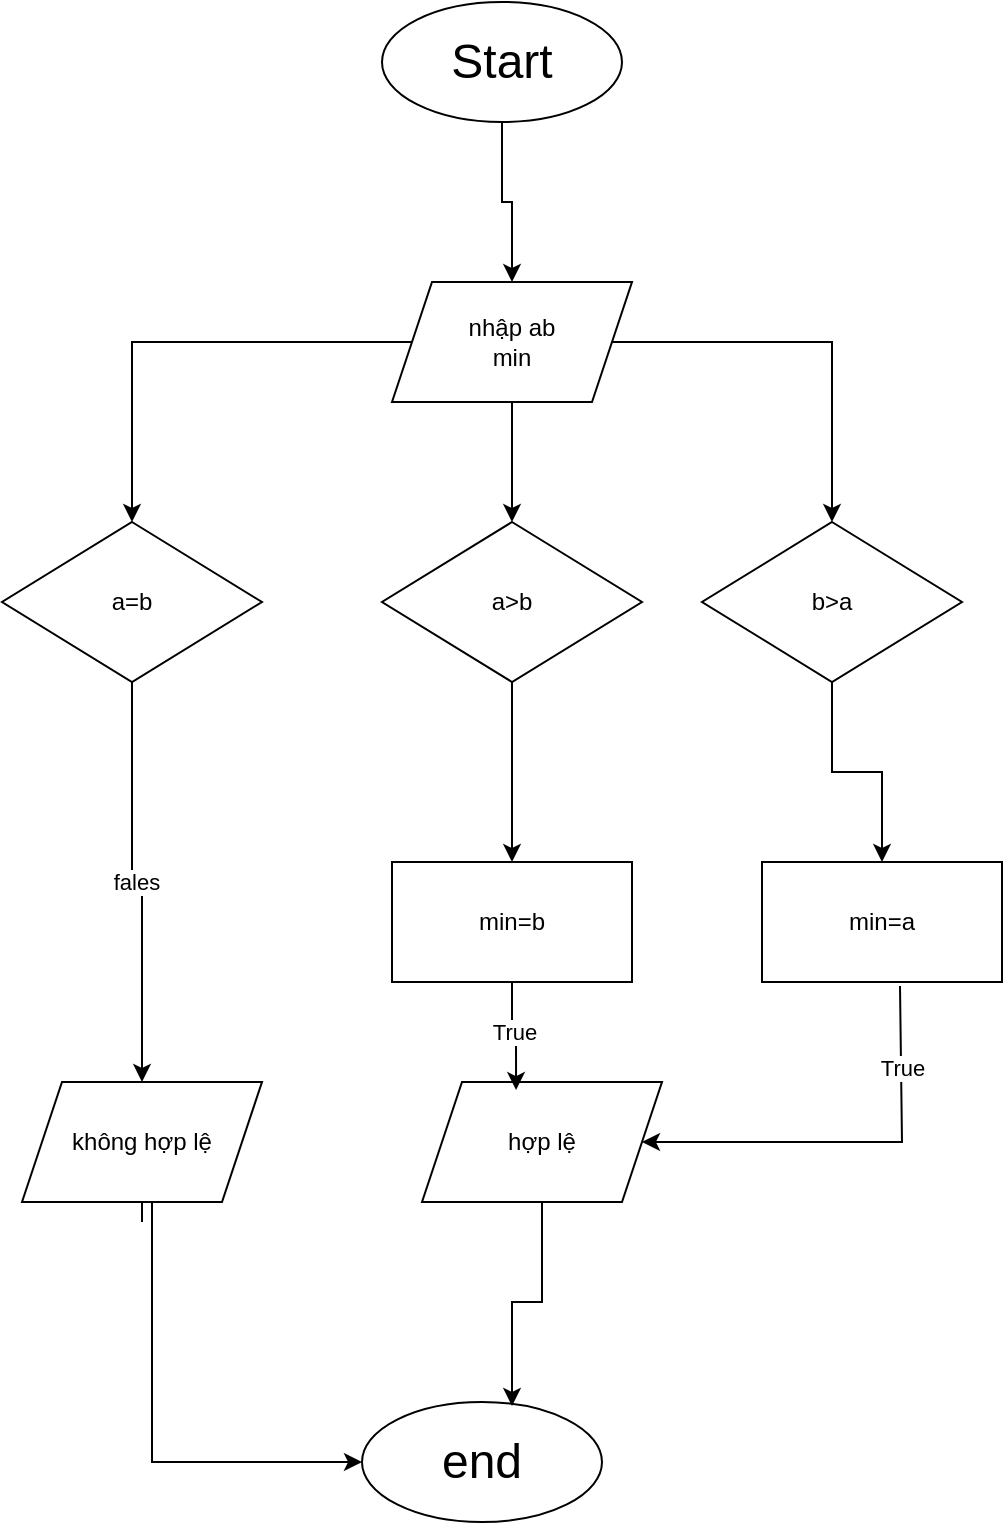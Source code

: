 <mxfile version="24.7.17">
  <diagram name="Trang-1" id="bMiknARZJnXVaoL8tnX3">
    <mxGraphModel dx="1434" dy="836" grid="1" gridSize="10" guides="1" tooltips="1" connect="1" arrows="1" fold="1" page="1" pageScale="1" pageWidth="827" pageHeight="1169" math="0" shadow="0">
      <root>
        <mxCell id="0" />
        <mxCell id="1" parent="0" />
        <mxCell id="c5IgZS8KUTy0unRA6LIm-13" style="edgeStyle=orthogonalEdgeStyle;rounded=0;orthogonalLoop=1;jettySize=auto;html=1;exitX=0.5;exitY=1;exitDx=0;exitDy=0;entryX=0.5;entryY=0;entryDx=0;entryDy=0;" parent="1" source="gOC3_Gfe7DvDGcyzSAZS-1" target="c5IgZS8KUTy0unRA6LIm-6" edge="1">
          <mxGeometry relative="1" as="geometry" />
        </mxCell>
        <object label="Start" start="" id="gOC3_Gfe7DvDGcyzSAZS-1">
          <mxCell style="ellipse;whiteSpace=wrap;html=1;fontSize=24;" parent="1" vertex="1">
            <mxGeometry x="320" y="40" width="120" height="60" as="geometry" />
          </mxCell>
        </object>
        <object label="end" start="" id="c5IgZS8KUTy0unRA6LIm-1">
          <mxCell style="ellipse;whiteSpace=wrap;html=1;fontSize=24;" parent="1" vertex="1">
            <mxGeometry x="310" y="740" width="120" height="60" as="geometry" />
          </mxCell>
        </object>
        <mxCell id="c5IgZS8KUTy0unRA6LIm-28" style="edgeStyle=orthogonalEdgeStyle;rounded=0;orthogonalLoop=1;jettySize=auto;html=1;exitX=0.5;exitY=1;exitDx=0;exitDy=0;entryX=0.5;entryY=0;entryDx=0;entryDy=0;" parent="1" source="c5IgZS8KUTy0unRA6LIm-3" target="c5IgZS8KUTy0unRA6LIm-10" edge="1">
          <mxGeometry relative="1" as="geometry" />
        </mxCell>
        <mxCell id="c5IgZS8KUTy0unRA6LIm-29" value="fales" style="edgeLabel;html=1;align=center;verticalAlign=middle;resizable=0;points=[];" parent="c5IgZS8KUTy0unRA6LIm-28" vertex="1" connectable="0">
          <mxGeometry x="-0.005" relative="1" as="geometry">
            <mxPoint as="offset" />
          </mxGeometry>
        </mxCell>
        <mxCell id="c5IgZS8KUTy0unRA6LIm-3" value="a=b" style="rhombus;whiteSpace=wrap;html=1;" parent="1" vertex="1">
          <mxGeometry x="130" y="300" width="130" height="80" as="geometry" />
        </mxCell>
        <mxCell id="c5IgZS8KUTy0unRA6LIm-17" style="edgeStyle=orthogonalEdgeStyle;rounded=0;orthogonalLoop=1;jettySize=auto;html=1;exitX=0.5;exitY=1;exitDx=0;exitDy=0;entryX=0.5;entryY=0;entryDx=0;entryDy=0;" parent="1" source="c5IgZS8KUTy0unRA6LIm-4" target="c5IgZS8KUTy0unRA6LIm-8" edge="1">
          <mxGeometry relative="1" as="geometry" />
        </mxCell>
        <mxCell id="c5IgZS8KUTy0unRA6LIm-4" value="a&amp;gt;b" style="rhombus;whiteSpace=wrap;html=1;" parent="1" vertex="1">
          <mxGeometry x="320" y="300" width="130" height="80" as="geometry" />
        </mxCell>
        <mxCell id="c5IgZS8KUTy0unRA6LIm-18" style="edgeStyle=orthogonalEdgeStyle;rounded=0;orthogonalLoop=1;jettySize=auto;html=1;exitX=0.5;exitY=1;exitDx=0;exitDy=0;" parent="1" source="c5IgZS8KUTy0unRA6LIm-5" target="c5IgZS8KUTy0unRA6LIm-9" edge="1">
          <mxGeometry relative="1" as="geometry" />
        </mxCell>
        <mxCell id="c5IgZS8KUTy0unRA6LIm-5" value="b&amp;gt;a" style="rhombus;whiteSpace=wrap;html=1;" parent="1" vertex="1">
          <mxGeometry x="480" y="300" width="130" height="80" as="geometry" />
        </mxCell>
        <mxCell id="c5IgZS8KUTy0unRA6LIm-14" style="edgeStyle=orthogonalEdgeStyle;rounded=0;orthogonalLoop=1;jettySize=auto;html=1;exitX=0.5;exitY=1;exitDx=0;exitDy=0;entryX=0.5;entryY=0;entryDx=0;entryDy=0;" parent="1" source="c5IgZS8KUTy0unRA6LIm-6" target="c5IgZS8KUTy0unRA6LIm-4" edge="1">
          <mxGeometry relative="1" as="geometry" />
        </mxCell>
        <mxCell id="c5IgZS8KUTy0unRA6LIm-15" style="edgeStyle=orthogonalEdgeStyle;rounded=0;orthogonalLoop=1;jettySize=auto;html=1;exitX=1;exitY=0.5;exitDx=0;exitDy=0;entryX=0.5;entryY=0;entryDx=0;entryDy=0;" parent="1" source="c5IgZS8KUTy0unRA6LIm-6" target="c5IgZS8KUTy0unRA6LIm-5" edge="1">
          <mxGeometry relative="1" as="geometry" />
        </mxCell>
        <mxCell id="c5IgZS8KUTy0unRA6LIm-16" style="edgeStyle=orthogonalEdgeStyle;rounded=0;orthogonalLoop=1;jettySize=auto;html=1;exitX=0;exitY=0.5;exitDx=0;exitDy=0;entryX=0.5;entryY=0;entryDx=0;entryDy=0;" parent="1" source="c5IgZS8KUTy0unRA6LIm-6" target="c5IgZS8KUTy0unRA6LIm-3" edge="1">
          <mxGeometry relative="1" as="geometry" />
        </mxCell>
        <mxCell id="c5IgZS8KUTy0unRA6LIm-6" value="nhập ab&lt;div&gt;min&lt;/div&gt;" style="shape=parallelogram;perimeter=parallelogramPerimeter;whiteSpace=wrap;html=1;fixedSize=1;" parent="1" vertex="1">
          <mxGeometry x="325" y="180" width="120" height="60" as="geometry" />
        </mxCell>
        <mxCell id="c5IgZS8KUTy0unRA6LIm-8" value="min=b" style="rounded=0;whiteSpace=wrap;html=1;" parent="1" vertex="1">
          <mxGeometry x="325" y="470" width="120" height="60" as="geometry" />
        </mxCell>
        <mxCell id="c5IgZS8KUTy0unRA6LIm-9" value="min=a" style="rounded=0;whiteSpace=wrap;html=1;" parent="1" vertex="1">
          <mxGeometry x="510" y="470" width="120" height="60" as="geometry" />
        </mxCell>
        <mxCell id="c5IgZS8KUTy0unRA6LIm-30" style="edgeStyle=orthogonalEdgeStyle;rounded=0;orthogonalLoop=1;jettySize=auto;html=1;entryX=0;entryY=0.5;entryDx=0;entryDy=0;" parent="1" target="c5IgZS8KUTy0unRA6LIm-1" edge="1">
          <mxGeometry relative="1" as="geometry">
            <mxPoint x="299.72" y="780" as="targetPoint" />
            <mxPoint x="200" y="650" as="sourcePoint" />
            <Array as="points">
              <mxPoint x="200" y="650" />
              <mxPoint x="200" y="640" />
              <mxPoint x="205" y="640" />
              <mxPoint x="205" y="770" />
            </Array>
          </mxGeometry>
        </mxCell>
        <mxCell id="c5IgZS8KUTy0unRA6LIm-10" value="không hợp lệ" style="shape=parallelogram;perimeter=parallelogramPerimeter;whiteSpace=wrap;html=1;fixedSize=1;" parent="1" vertex="1">
          <mxGeometry x="140" y="580" width="120" height="60" as="geometry" />
        </mxCell>
        <mxCell id="c5IgZS8KUTy0unRA6LIm-11" value="hợp lệ" style="shape=parallelogram;perimeter=parallelogramPerimeter;whiteSpace=wrap;html=1;fixedSize=1;" parent="1" vertex="1">
          <mxGeometry x="340" y="580" width="120" height="60" as="geometry" />
        </mxCell>
        <mxCell id="c5IgZS8KUTy0unRA6LIm-12" value="" style="endArrow=classic;html=1;rounded=0;exitX=0.575;exitY=1.033;exitDx=0;exitDy=0;exitPerimeter=0;entryX=1;entryY=0.5;entryDx=0;entryDy=0;" parent="1" source="c5IgZS8KUTy0unRA6LIm-9" target="c5IgZS8KUTy0unRA6LIm-11" edge="1">
          <mxGeometry width="50" height="50" relative="1" as="geometry">
            <mxPoint x="-10" y="710" as="sourcePoint" />
            <mxPoint x="70" y="710" as="targetPoint" />
            <Array as="points">
              <mxPoint x="580" y="610" />
            </Array>
          </mxGeometry>
        </mxCell>
        <mxCell id="c5IgZS8KUTy0unRA6LIm-27" value="True" style="edgeLabel;html=1;align=center;verticalAlign=middle;resizable=0;points=[];" parent="c5IgZS8KUTy0unRA6LIm-12" vertex="1" connectable="0">
          <mxGeometry x="-0.606" relative="1" as="geometry">
            <mxPoint as="offset" />
          </mxGeometry>
        </mxCell>
        <mxCell id="c5IgZS8KUTy0unRA6LIm-19" style="edgeStyle=orthogonalEdgeStyle;rounded=0;orthogonalLoop=1;jettySize=auto;html=1;exitX=0.5;exitY=1;exitDx=0;exitDy=0;entryX=0.392;entryY=0.067;entryDx=0;entryDy=0;entryPerimeter=0;" parent="1" source="c5IgZS8KUTy0unRA6LIm-8" target="c5IgZS8KUTy0unRA6LIm-11" edge="1">
          <mxGeometry relative="1" as="geometry">
            <Array as="points">
              <mxPoint x="385" y="555" />
              <mxPoint x="387" y="555" />
            </Array>
          </mxGeometry>
        </mxCell>
        <mxCell id="c5IgZS8KUTy0unRA6LIm-24" value="True" style="edgeLabel;html=1;align=center;verticalAlign=middle;resizable=0;points=[];" parent="c5IgZS8KUTy0unRA6LIm-19" vertex="1" connectable="0">
          <mxGeometry x="-0.072" relative="1" as="geometry">
            <mxPoint as="offset" />
          </mxGeometry>
        </mxCell>
        <mxCell id="c5IgZS8KUTy0unRA6LIm-31" style="edgeStyle=orthogonalEdgeStyle;rounded=0;orthogonalLoop=1;jettySize=auto;html=1;exitX=0.5;exitY=1;exitDx=0;exitDy=0;entryX=0.625;entryY=0.033;entryDx=0;entryDy=0;entryPerimeter=0;" parent="1" source="c5IgZS8KUTy0unRA6LIm-11" target="c5IgZS8KUTy0unRA6LIm-1" edge="1">
          <mxGeometry relative="1" as="geometry" />
        </mxCell>
      </root>
    </mxGraphModel>
  </diagram>
</mxfile>
